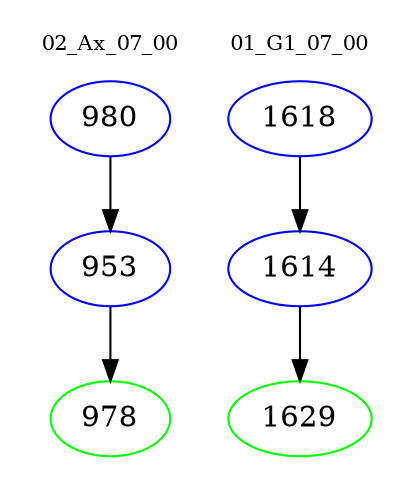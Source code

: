 digraph{
subgraph cluster_0 {
color = white
label = "02_Ax_07_00";
fontsize=10;
T0_980 [label="980", color="blue"]
T0_980 -> T0_953 [color="black"]
T0_953 [label="953", color="blue"]
T0_953 -> T0_978 [color="black"]
T0_978 [label="978", color="green"]
}
subgraph cluster_1 {
color = white
label = "01_G1_07_00";
fontsize=10;
T1_1618 [label="1618", color="blue"]
T1_1618 -> T1_1614 [color="black"]
T1_1614 [label="1614", color="blue"]
T1_1614 -> T1_1629 [color="black"]
T1_1629 [label="1629", color="green"]
}
}
